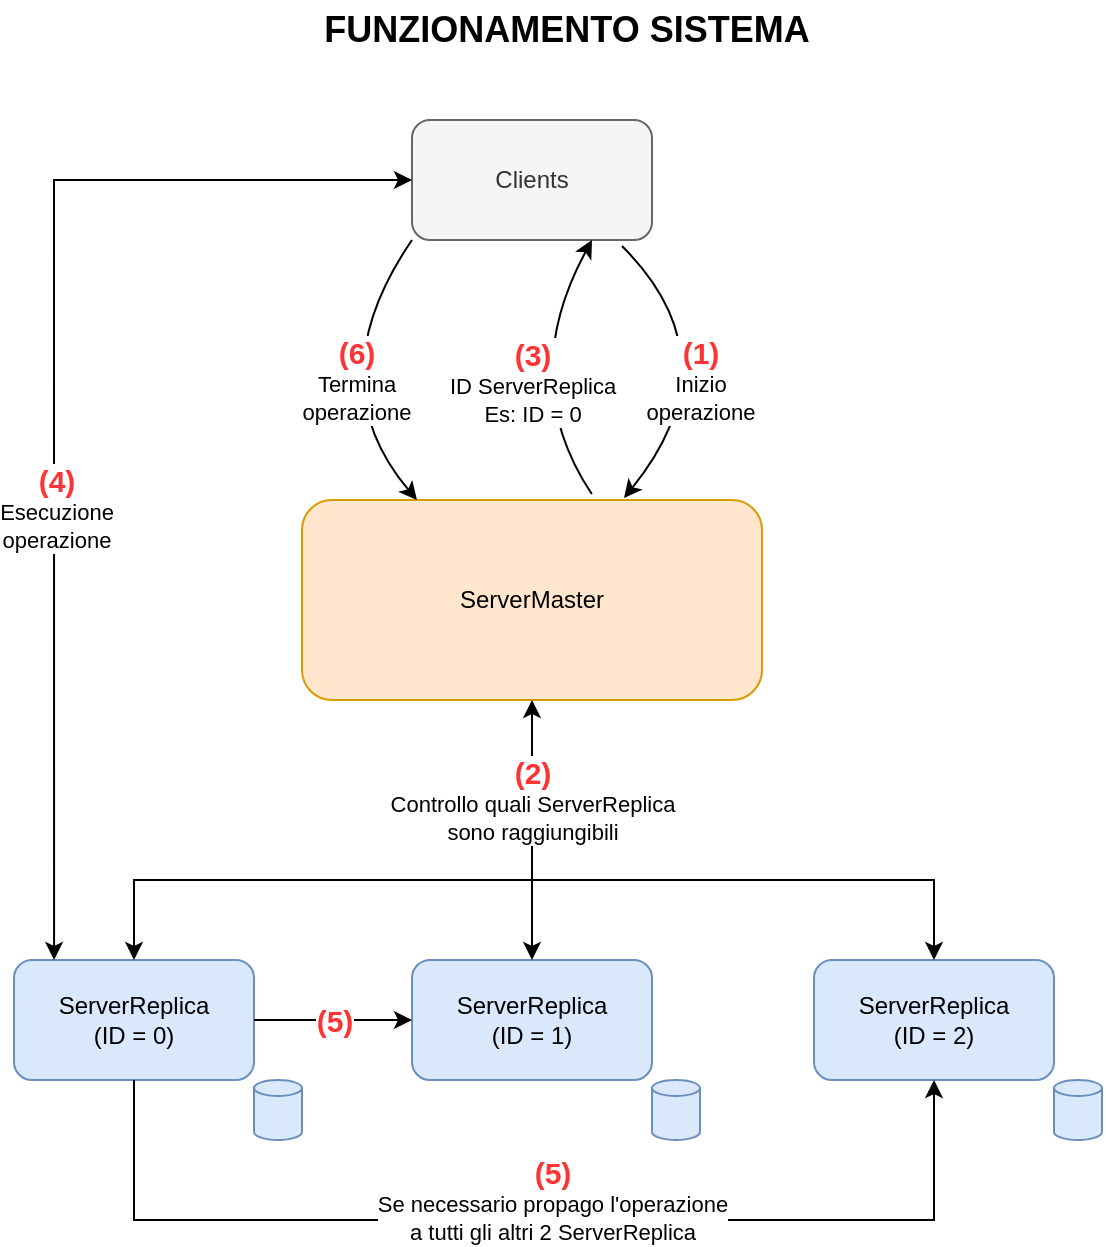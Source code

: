<mxfile version="21.2.6" type="device">
  <diagram name="Pagina-1" id="MeMB3YuaQJkK4BYeQOrN">
    <mxGraphModel dx="954" dy="534" grid="1" gridSize="10" guides="1" tooltips="1" connect="1" arrows="1" fold="1" page="1" pageScale="1" pageWidth="650" pageHeight="700" math="0" shadow="0">
      <root>
        <mxCell id="0" />
        <mxCell id="1" parent="0" />
        <mxCell id="lOXoc57yCbOqRMFnZguG-1" value="Clients" style="rounded=1;whiteSpace=wrap;html=1;fillColor=#f5f5f5;fontColor=#333333;strokeColor=#666666;" parent="1" vertex="1">
          <mxGeometry x="248" y="90" width="120" height="60" as="geometry" />
        </mxCell>
        <mxCell id="lOXoc57yCbOqRMFnZguG-2" value="ServerMaster" style="rounded=1;whiteSpace=wrap;html=1;fillColor=#ffe6cc;strokeColor=#d79b00;" parent="1" vertex="1">
          <mxGeometry x="193" y="280" width="230" height="100" as="geometry" />
        </mxCell>
        <mxCell id="lOXoc57yCbOqRMFnZguG-4" value="ServerReplica&lt;br&gt;(ID = 0)" style="rounded=1;whiteSpace=wrap;html=1;fillColor=#dae8fc;strokeColor=#6c8ebf;" parent="1" vertex="1">
          <mxGeometry x="49" y="510" width="120" height="60" as="geometry" />
        </mxCell>
        <mxCell id="lOXoc57yCbOqRMFnZguG-5" value="ServerReplica&lt;br&gt;(ID = 1)" style="rounded=1;whiteSpace=wrap;html=1;fillColor=#dae8fc;strokeColor=#6c8ebf;" parent="1" vertex="1">
          <mxGeometry x="248" y="510" width="120" height="60" as="geometry" />
        </mxCell>
        <mxCell id="lOXoc57yCbOqRMFnZguG-6" value="ServerReplica&lt;br&gt;(ID = 2)" style="rounded=1;whiteSpace=wrap;html=1;fillColor=#dae8fc;strokeColor=#6c8ebf;" parent="1" vertex="1">
          <mxGeometry x="449" y="510" width="120" height="60" as="geometry" />
        </mxCell>
        <mxCell id="lOXoc57yCbOqRMFnZguG-13" value="&lt;b style=&quot;border-color: var(--border-color);&quot;&gt;&lt;font style=&quot;border-color: var(--border-color); font-size: 15px;&quot; color=&quot;#ff3333&quot;&gt;(5)&lt;/font&gt;&lt;/b&gt;" style="endArrow=classic;html=1;rounded=0;exitX=1;exitY=0.5;exitDx=0;exitDy=0;entryX=0;entryY=0.5;entryDx=0;entryDy=0;endFill=1;" parent="1" source="lOXoc57yCbOqRMFnZguG-4" target="lOXoc57yCbOqRMFnZguG-5" edge="1">
          <mxGeometry width="50" height="50" relative="1" as="geometry">
            <mxPoint x="389" y="510" as="sourcePoint" />
            <mxPoint x="439" y="460" as="targetPoint" />
          </mxGeometry>
        </mxCell>
        <mxCell id="lOXoc57yCbOqRMFnZguG-15" value="" style="endArrow=classic;html=1;rounded=0;exitX=0.5;exitY=1;exitDx=0;exitDy=0;entryX=0.5;entryY=1;entryDx=0;entryDy=0;endFill=1;" parent="1" source="lOXoc57yCbOqRMFnZguG-4" target="lOXoc57yCbOqRMFnZguG-6" edge="1">
          <mxGeometry width="50" height="50" relative="1" as="geometry">
            <mxPoint x="174" y="550" as="sourcePoint" />
            <mxPoint x="258" y="550" as="targetPoint" />
            <Array as="points">
              <mxPoint x="109" y="640" />
              <mxPoint x="309" y="640" />
              <mxPoint x="509" y="640" />
            </Array>
          </mxGeometry>
        </mxCell>
        <mxCell id="lOXoc57yCbOqRMFnZguG-22" value="" style="shape=cylinder3;whiteSpace=wrap;html=1;boundedLbl=1;backgroundOutline=1;size=4;fillColor=#dae8fc;strokeColor=#6c8ebf;" parent="1" vertex="1">
          <mxGeometry x="169" y="570" width="24" height="30" as="geometry" />
        </mxCell>
        <mxCell id="lOXoc57yCbOqRMFnZguG-23" value="" style="shape=cylinder3;whiteSpace=wrap;html=1;boundedLbl=1;backgroundOutline=1;size=4;fillColor=#dae8fc;strokeColor=#6c8ebf;" parent="1" vertex="1">
          <mxGeometry x="368" y="570" width="24" height="30" as="geometry" />
        </mxCell>
        <mxCell id="lOXoc57yCbOqRMFnZguG-24" value="" style="shape=cylinder3;whiteSpace=wrap;html=1;boundedLbl=1;backgroundOutline=1;size=4;fillColor=#dae8fc;strokeColor=#6c8ebf;" parent="1" vertex="1">
          <mxGeometry x="569" y="570" width="24" height="30" as="geometry" />
        </mxCell>
        <mxCell id="lOXoc57yCbOqRMFnZguG-26" value="&lt;b&gt;&lt;font style=&quot;font-size: 18px;&quot;&gt;FUNZIONAMENTO SISTEMA&lt;/font&gt;&lt;/b&gt;" style="text;html=1;strokeColor=none;fillColor=none;align=center;verticalAlign=middle;whiteSpace=wrap;rounded=0;" parent="1" vertex="1">
          <mxGeometry x="167" y="30" width="317" height="30" as="geometry" />
        </mxCell>
        <mxCell id="p-r994WhIZOOzBjkdz7D-6" value="" style="endArrow=classic;html=1;rounded=0;curved=1;exitX=0.875;exitY=1.05;exitDx=0;exitDy=0;exitPerimeter=0;entryX=0.7;entryY=-0.01;entryDx=0;entryDy=0;entryPerimeter=0;" edge="1" parent="1" source="lOXoc57yCbOqRMFnZguG-1" target="lOXoc57yCbOqRMFnZguG-2">
          <mxGeometry width="50" height="50" relative="1" as="geometry">
            <mxPoint x="353" y="180" as="sourcePoint" />
            <mxPoint x="423" y="300" as="targetPoint" />
            <Array as="points">
              <mxPoint x="410" y="210" />
            </Array>
          </mxGeometry>
        </mxCell>
        <mxCell id="p-r994WhIZOOzBjkdz7D-7" value="&lt;b&gt;&lt;font style=&quot;font-size: 15px;&quot; color=&quot;#ff3333&quot;&gt;(1)&lt;/font&gt;&lt;/b&gt;&lt;br&gt;Inizio &lt;br&gt;operazione" style="edgeLabel;html=1;align=center;verticalAlign=middle;resizable=0;points=[];" vertex="1" connectable="0" parent="p-r994WhIZOOzBjkdz7D-6">
          <mxGeometry x="0.155" y="-18" relative="1" as="geometry">
            <mxPoint x="7" y="8" as="offset" />
          </mxGeometry>
        </mxCell>
        <mxCell id="p-r994WhIZOOzBjkdz7D-8" value="" style="endArrow=classic;html=1;rounded=0;curved=1;exitX=0.63;exitY=-0.03;exitDx=0;exitDy=0;exitPerimeter=0;entryX=0.75;entryY=1;entryDx=0;entryDy=0;" edge="1" parent="1" source="lOXoc57yCbOqRMFnZguG-2" target="lOXoc57yCbOqRMFnZguG-1">
          <mxGeometry width="50" height="50" relative="1" as="geometry">
            <mxPoint x="363" y="163" as="sourcePoint" />
            <mxPoint x="364" y="289" as="targetPoint" />
            <Array as="points">
              <mxPoint x="300" y="220" />
            </Array>
          </mxGeometry>
        </mxCell>
        <mxCell id="p-r994WhIZOOzBjkdz7D-9" value="&lt;b&gt;&lt;font style=&quot;font-size: 15px;&quot; color=&quot;#ff3333&quot;&gt;(3)&lt;/font&gt;&lt;/b&gt;&lt;br&gt;ID ServerReplica&lt;br&gt;Es: ID = 0" style="edgeLabel;html=1;align=center;verticalAlign=middle;resizable=0;points=[];" vertex="1" connectable="0" parent="p-r994WhIZOOzBjkdz7D-8">
          <mxGeometry x="0.155" y="-18" relative="1" as="geometry">
            <mxPoint x="-16" y="7" as="offset" />
          </mxGeometry>
        </mxCell>
        <mxCell id="p-r994WhIZOOzBjkdz7D-10" value="" style="endArrow=classic;html=1;rounded=0;exitX=0;exitY=0.5;exitDx=0;exitDy=0;entryX=0.167;entryY=0;entryDx=0;entryDy=0;entryPerimeter=0;startArrow=classic;startFill=1;edgeStyle=orthogonalEdgeStyle;" edge="1" parent="1" source="lOXoc57yCbOqRMFnZguG-1" target="lOXoc57yCbOqRMFnZguG-4">
          <mxGeometry width="50" height="50" relative="1" as="geometry">
            <mxPoint x="110" y="140" as="sourcePoint" />
            <mxPoint x="111" y="266" as="targetPoint" />
          </mxGeometry>
        </mxCell>
        <mxCell id="p-r994WhIZOOzBjkdz7D-11" value="&lt;b&gt;&lt;font style=&quot;font-size: 15px;&quot; color=&quot;#ff3333&quot;&gt;(4)&lt;/font&gt;&lt;/b&gt;&lt;br&gt;Esecuzione&lt;br&gt;operazione" style="edgeLabel;html=1;align=center;verticalAlign=middle;resizable=0;points=[];" vertex="1" connectable="0" parent="p-r994WhIZOOzBjkdz7D-10">
          <mxGeometry x="0.155" y="-18" relative="1" as="geometry">
            <mxPoint x="19" y="14" as="offset" />
          </mxGeometry>
        </mxCell>
        <mxCell id="p-r994WhIZOOzBjkdz7D-13" value="" style="endArrow=classic;startArrow=classic;html=1;rounded=0;exitX=0.5;exitY=0;exitDx=0;exitDy=0;entryX=0.5;entryY=0;entryDx=0;entryDy=0;edgeStyle=orthogonalEdgeStyle;" edge="1" parent="1" source="lOXoc57yCbOqRMFnZguG-4" target="lOXoc57yCbOqRMFnZguG-6">
          <mxGeometry width="50" height="50" relative="1" as="geometry">
            <mxPoint x="340" y="440" as="sourcePoint" />
            <mxPoint x="390" y="390" as="targetPoint" />
            <Array as="points">
              <mxPoint x="109" y="470" />
              <mxPoint x="509" y="470" />
            </Array>
          </mxGeometry>
        </mxCell>
        <mxCell id="p-r994WhIZOOzBjkdz7D-16" value="" style="endArrow=classic;startArrow=classic;html=1;rounded=0;curved=1;exitX=0.5;exitY=1;exitDx=0;exitDy=0;entryX=0.5;entryY=0;entryDx=0;entryDy=0;" edge="1" parent="1" source="lOXoc57yCbOqRMFnZguG-2" target="lOXoc57yCbOqRMFnZguG-5">
          <mxGeometry width="50" height="50" relative="1" as="geometry">
            <mxPoint x="330" y="400" as="sourcePoint" />
            <mxPoint x="380" y="350" as="targetPoint" />
          </mxGeometry>
        </mxCell>
        <mxCell id="p-r994WhIZOOzBjkdz7D-17" value="&lt;b&gt;&lt;font style=&quot;font-size: 15px;&quot; color=&quot;#ff3333&quot;&gt;(2)&lt;/font&gt;&lt;/b&gt;&lt;br&gt;Controllo quali ServerReplica &lt;br&gt;sono raggiungibili" style="edgeLabel;html=1;align=center;verticalAlign=middle;resizable=0;points=[];" vertex="1" connectable="0" parent="1">
          <mxGeometry x="259.996" y="420.004" as="geometry">
            <mxPoint x="48" y="10" as="offset" />
          </mxGeometry>
        </mxCell>
        <mxCell id="p-r994WhIZOOzBjkdz7D-18" value="&lt;b&gt;&lt;font style=&quot;font-size: 15px;&quot; color=&quot;#ff3333&quot;&gt;(5)&lt;/font&gt;&lt;/b&gt;&lt;br&gt;Se necessario propago l&#39;operazione&lt;br&gt;a tutti gli altri 2 ServerReplica" style="edgeLabel;html=1;align=center;verticalAlign=middle;resizable=0;points=[];" vertex="1" connectable="0" parent="1">
          <mxGeometry x="269.996" y="620.004" as="geometry">
            <mxPoint x="48" y="10" as="offset" />
          </mxGeometry>
        </mxCell>
        <mxCell id="p-r994WhIZOOzBjkdz7D-19" value="" style="endArrow=none;html=1;rounded=0;curved=1;exitX=0.25;exitY=0;exitDx=0;exitDy=0;entryX=0;entryY=1;entryDx=0;entryDy=0;startArrow=classic;startFill=1;endFill=0;" edge="1" parent="1" source="lOXoc57yCbOqRMFnZguG-2" target="lOXoc57yCbOqRMFnZguG-1">
          <mxGeometry width="50" height="50" relative="1" as="geometry">
            <mxPoint x="348" y="287" as="sourcePoint" />
            <mxPoint x="348" y="160" as="targetPoint" />
            <Array as="points">
              <mxPoint x="200" y="220" />
            </Array>
          </mxGeometry>
        </mxCell>
        <mxCell id="p-r994WhIZOOzBjkdz7D-20" value="&lt;b&gt;&lt;font style=&quot;font-size: 15px;&quot; color=&quot;#ff3333&quot;&gt;(6)&lt;/font&gt;&lt;/b&gt;&lt;br&gt;Termina&lt;br&gt;operazione" style="edgeLabel;html=1;align=center;verticalAlign=middle;resizable=0;points=[];" vertex="1" connectable="0" parent="p-r994WhIZOOzBjkdz7D-19">
          <mxGeometry x="0.155" y="-18" relative="1" as="geometry">
            <mxPoint x="-4" y="3" as="offset" />
          </mxGeometry>
        </mxCell>
      </root>
    </mxGraphModel>
  </diagram>
</mxfile>
